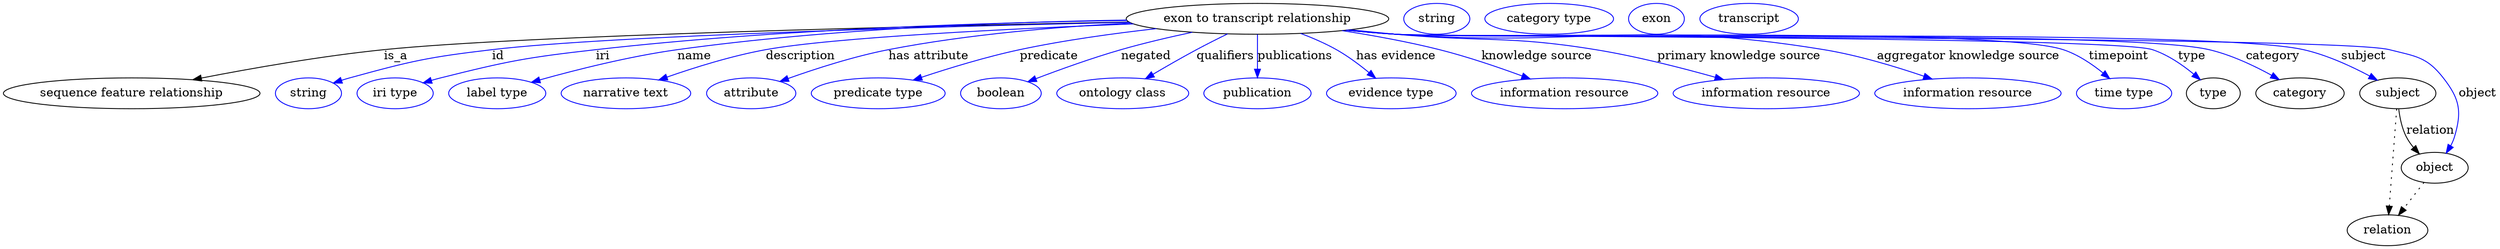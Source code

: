 digraph {
	graph [bb="0,0,2903.5,283"];
	node [label="\N"];
	"exon to transcript relationship"	[height=0.5,
		label="exon to transcript relationship",
		pos="1459.5,265",
		width=4.2427];
	"sequence feature relationship"	[height=0.5,
		pos="149.49,178",
		width=4.1524];
	"exon to transcript relationship" -> "sequence feature relationship"	[label=is_a,
		lp="457.49,221.5",
		pos="e,220.71,193.87 1309.8,261.31 1069.1,256.57 606.78,245.62 443.49,229 371.06,221.63 289.49,207.27 230.68,195.82"];
	id	[color=blue,
		height=0.5,
		label=string,
		pos="355.49,178",
		width=1.0652];
	"exon to transcript relationship" -> id	[color=blue,
		label=id,
		lp="576.49,221.5",
		pos="e,384.21,189.93 1310.4,260.97 1095.3,256.12 708.36,245.43 569.49,229 494.79,220.16 476.02,215.94 403.49,196 400.33,195.13 397.09,\
194.16 393.84,193.13",
		style=solid];
	iri	[color=blue,
		height=0.5,
		label="iri type",
		pos="456.49,178",
		width=1.2277];
	"exon to transcript relationship" -> iri	[color=blue,
		label=iri,
		lp="698.49,221.5",
		pos="e,489.09,190.19 1307.3,263.11 1151.8,260.79 903.62,253.17 690.49,229 609.24,219.79 588.81,215.86 509.49,196 506.06,195.14 502.52,\
194.18 498.98,193.16",
		style=solid];
	name	[color=blue,
		height=0.5,
		label="label type",
		pos="575.49,178",
		width=1.5707];
	"exon to transcript relationship" -> name	[color=blue,
		label=name,
		lp="805.49,221.5",
		pos="e,615.31,190.88 1307.2,263.6 1170.1,261.47 963.48,253.82 785.49,229 729.82,221.24 667.3,205.41 625.07,193.63",
		style=solid];
	description	[color=blue,
		height=0.5,
		label="narrative text",
		pos="725.49,178",
		width=2.0943];
	"exon to transcript relationship" -> description	[color=blue,
		label=description,
		lp="927.99,221.5",
		pos="e,763.79,193.66 1315.2,259.09 1173.2,253.55 966.46,243.39 887.49,229 848.25,221.85 805.17,208.26 773.31,197.06",
		style=solid];
	"has attribute"	[color=blue,
		height=0.5,
		label=attribute,
		pos="870.49,178",
		width=1.4443];
	"exon to transcript relationship" -> "has attribute"	[color=blue,
		label="has attribute",
		lp="1077.5,221.5",
		pos="e,903.95,191.85 1312.4,260.05 1229.1,255.81 1123.3,247.05 1030.5,229 989.97,221.12 945.24,206.62 913.4,195.26",
		style=solid];
	predicate	[color=blue,
		height=0.5,
		label="predicate type",
		pos="1018.5,178",
		width=2.1665];
	"exon to transcript relationship" -> predicate	[color=blue,
		label=predicate,
		lp="1216.5,221.5",
		pos="e,1059.1,193.49 1341.5,253.57 1292,248.04 1234.2,240.06 1182.5,229 1143.7,220.7 1100.9,207.5 1068.7,196.75",
		style=solid];
	negated	[color=blue,
		height=0.5,
		label=boolean,
		pos="1161.5,178",
		width=1.2999];
	"exon to transcript relationship" -> negated	[color=blue,
		label=negated,
		lp="1329.5,221.5",
		pos="e,1192.6,191.48 1383.4,249.32 1356.9,243.68 1327.2,236.72 1300.5,229 1266.9,219.31 1229.7,205.77 1202.2,195.22",
		style=solid];
	qualifiers	[color=blue,
		height=0.5,
		label="ontology class",
		pos="1302.5,178",
		width=2.1304];
	"exon to transcript relationship" -> qualifiers	[color=blue,
		label=qualifiers,
		lp="1422,221.5",
		pos="e,1328.9,195.02 1424.6,247.38 1413,241.72 1400.1,235.24 1388.5,229 1371.6,219.92 1353.1,209.3 1337.7,200.19",
		style=solid];
	publications	[color=blue,
		height=0.5,
		label=publication,
		pos="1459.5,178",
		width=1.7332];
	"exon to transcript relationship" -> publications	[color=blue,
		label=publications,
		lp="1503.5,221.5",
		pos="e,1459.5,196.18 1459.5,246.8 1459.5,235.16 1459.5,219.55 1459.5,206.24",
		style=solid];
	"has evidence"	[color=blue,
		height=0.5,
		label="evidence type",
		pos="1615.5,178",
		width=2.0943];
	"exon to transcript relationship" -> "has evidence"	[color=blue,
		label="has evidence",
		lp="1621,221.5",
		pos="e,1597.2,195.69 1509.9,247.93 1523.8,242.68 1538.5,236.3 1551.5,229 1564.8,221.48 1578.4,211.34 1589.5,202.15",
		style=solid];
	"knowledge source"	[color=blue,
		height=0.5,
		label="information resource",
		pos="1817.5,178",
		width=3.015];
	"exon to transcript relationship" -> "knowledge source"	[color=blue,
		label="knowledge source",
		lp="1785,221.5",
		pos="e,1777.4,194.73 1558.1,251.21 1594,245.63 1634.9,238.23 1671.5,229 1704.1,220.77 1739.9,208.57 1767.9,198.28",
		style=solid];
	"primary knowledge source"	[color=blue,
		height=0.5,
		label="information resource",
		pos="2052.5,178",
		width=3.015];
	"exon to transcript relationship" -> "primary knowledge source"	[color=blue,
		label="primary knowledge source",
		lp="2020.5,221.5",
		pos="e,2002.7,194 1567.5,252.25 1585.5,250.41 1604,248.59 1621.5,247 1724.5,237.6 1751.4,245.66 1853.5,229 1901,221.25 1953.7,207.76 \
1993,196.75",
		style=solid];
	"aggregator knowledge source"	[color=blue,
		height=0.5,
		label="information resource",
		pos="2287.5,178",
		width=3.015];
	"exon to transcript relationship" -> "aggregator knowledge source"	[color=blue,
		label="aggregator knowledge source",
		lp="2288,221.5",
		pos="e,2245.7,194.65 1564.8,251.89 1583.7,250.02 1603.2,248.29 1621.5,247 1842.4,231.43 1900.9,264.88 2119.5,229 2159.4,222.46 2203.1,\
209.25 2235.9,198.05",
		style=solid];
	timepoint	[color=blue,
		height=0.5,
		label="time type",
		pos="2469.5,178",
		width=1.5346];
	"exon to transcript relationship" -> timepoint	[color=blue,
		label=timepoint,
		lp="2463.5,221.5",
		pos="e,2452.7,195.19 1563.5,251.82 1582.8,249.92 1602.7,248.2 1621.5,247 1707.7,241.49 2316.5,256.03 2398.5,229 2415.5,223.39 2432.1,\
212.2 2444.9,201.82",
		style=solid];
	type	[height=0.5,
		pos="2573.5,178",
		width=0.86659];
	"exon to transcript relationship" -> type	[color=blue,
		label=type,
		lp="2548.5,221.5",
		pos="e,2558.4,193.75 1563.5,251.78 1582.8,249.89 1602.7,248.17 1621.5,247 1670.3,243.94 2456,244.26 2502.5,229 2520.2,223.18 2537.4,211.29 \
2550.4,200.56",
		style=solid];
	category	[height=0.5,
		pos="2674.5,178",
		width=1.4263];
	"exon to transcript relationship" -> category	[color=blue,
		label=category,
		lp="2643,221.5",
		pos="e,2650.3,194.04 1563.5,251.75 1582.8,249.87 1602.7,248.16 1621.5,247 1726.5,240.5 2466,252.98 2568.5,229 2594.3,222.97 2621.2,210.16 \
2641.5,199.01",
		style=solid];
	subject	[height=0.5,
		pos="2788.5,178",
		width=1.2277];
	"exon to transcript relationship" -> subject	[color=blue,
		label=subject,
		lp="2748.5,221.5",
		pos="e,2764.6,193.34 1563.1,251.77 1582.5,249.86 1602.6,248.15 1621.5,247 1738.7,239.86 2563.9,254.84 2678.5,229 2705.8,222.85 2734.4,\
209.55 2755.7,198.21",
		style=solid];
	object	[height=0.5,
		pos="2831.5,91",
		width=1.0832];
	"exon to transcript relationship" -> object	[color=blue,
		label=object,
		lp="2881.5,178",
		pos="e,2844.9,108.09 1563.1,251.74 1582.5,249.84 1602.6,248.14 1621.5,247 1685.7,243.14 2716.2,244.84 2778.5,229 2809.1,221.21 2822.1,\
220.93 2841.5,196 2860.7,171.39 2863.4,156.9 2854.5,127 2853.5,123.55 2852,120.13 2850.2,116.85",
		style=solid];
	association_type	[color=blue,
		height=0.5,
		label=string,
		pos="1668.5,265",
		width=1.0652];
	association_category	[color=blue,
		height=0.5,
		label="category type",
		pos="1799.5,265",
		width=2.0762];
	subject -> object	[label=relation,
		lp="2826.5,134.5",
		pos="e,2813.6,107.23 2789.6,159.55 2790.8,149.57 2793.3,137.07 2798.5,127 2800.7,122.68 2803.6,118.52 2806.8,114.66"];
	relation	[height=0.5,
		pos="2776.5,18",
		width=1.2999];
	subject -> relation	[pos="e,2777.8,36.188 2787.2,159.79 2785.1,132.48 2781,78.994 2778.6,46.38",
		style=dotted];
	"exon to transcript relationship_subject"	[color=blue,
		height=0.5,
		label=exon,
		pos="1924.5,265",
		width=0.9027];
	object -> relation	[pos="e,2789.3,35.54 2819,73.889 2812.1,64.939 2803.3,53.617 2795.5,43.584",
		style=dotted];
	"exon to transcript relationship_object"	[color=blue,
		height=0.5,
		label=transcript,
		pos="2032.5,265",
		width=1.5887];
}
